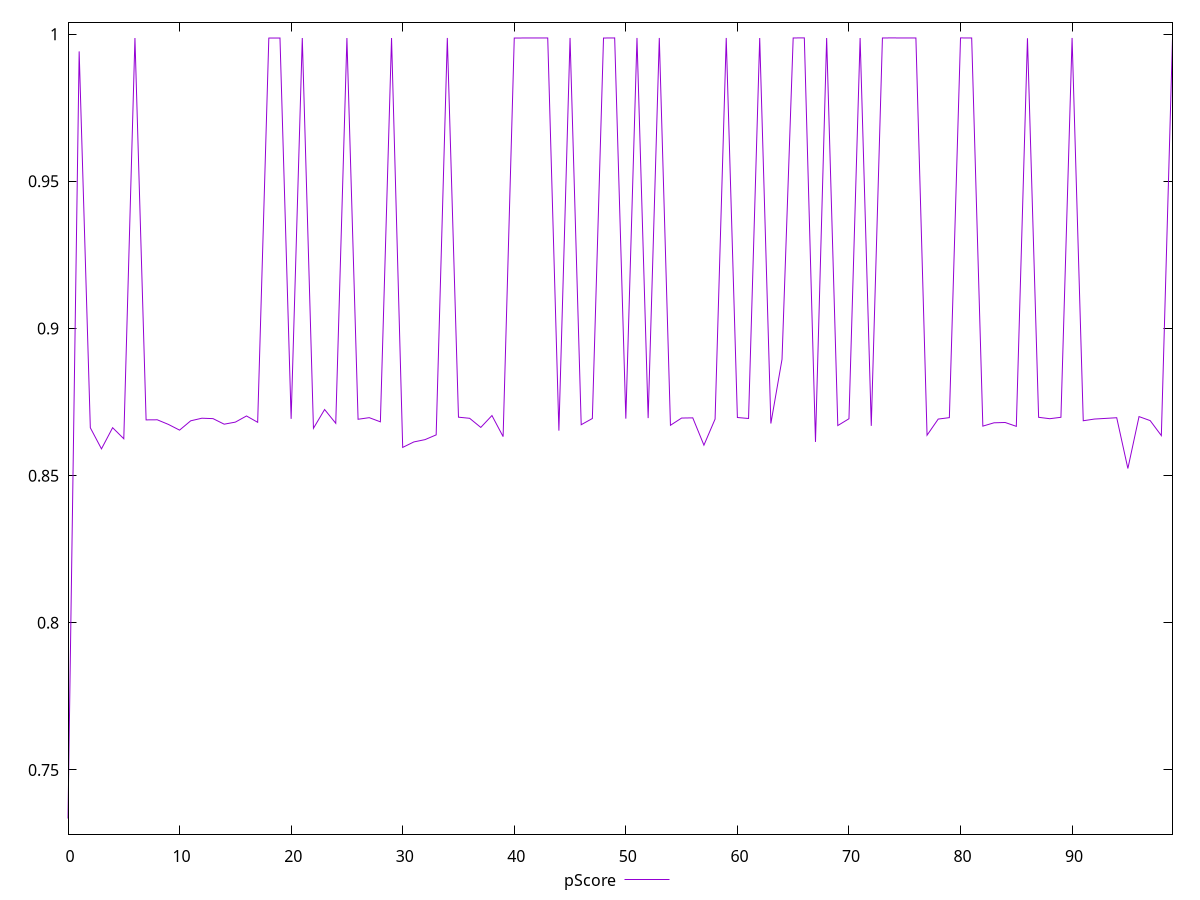reset

$pScore <<EOF
0 0.7335079408028448
1 0.9941693416653139
2 0.8662837347711374
3 0.8591141363035724
4 0.866302457033115
5 0.8625479006713381
6 0.9987175384387368
7 0.868956754734052
8 0.868990975058971
9 0.8674179367846313
10 0.8654756363397101
11 0.8686456141362304
12 0.8695248434120426
13 0.8693830387105252
14 0.8674973182520361
15 0.8681959427767247
16 0.8702896480899192
17 0.8681345302944433
18 0.9986925958454429
19 0.998715850670724
20 0.8693096670367563
21 0.998715893441851
22 0.8660999150585882
23 0.8724835705864145
24 0.8677927398277745
25 0.9987007094338236
26 0.8691688791969354
27 0.8697127219248041
28 0.8682983820087102
29 0.998719472898845
30 0.8596061498008448
31 0.8614648790407168
32 0.8622496875199974
33 0.8638614229219218
34 0.9987288454792937
35 0.869874187426895
36 0.8694964307651845
37 0.8663997482911122
38 0.8704347506831654
39 0.8632695300608184
40 0.9987024918934899
41 0.9987220671351207
42 0.9987322007776587
43 0.9987240652611986
44 0.8652916397951067
45 0.9987298059666176
46 0.8673134522512027
47 0.8694255653936865
48 0.9987062324083813
49 0.9987395773302589
50 0.8693755841518448
51 0.9987403528799672
52 0.8695497703207595
53 0.9987275939679694
54 0.8671269863034987
55 0.8695803861009459
56 0.8696472041277974
57 0.8603685632463213
58 0.8692289508005907
59 0.99873578419347
60 0.8697672646772698
61 0.8694328179973076
62 0.9987057998680766
63 0.867726823169259
64 0.8895342205878478
65 0.9987329595162799
66 0.9987467314968503
67 0.8614793535000949
68 0.9987146052633311
69 0.86703423763413
70 0.8693418061141618
71 0.9987096921457195
72 0.8669366785120045
73 0.9987356202259776
74 0.9987398836602985
75 0.9987291306295125
76 0.9987343171990342
77 0.8637482671689639
78 0.8692363378224024
79 0.869720286713882
80 0.9987385626576946
81 0.9987344206786385
82 0.8668374478560356
83 0.8679665508060661
84 0.8680722641731194
85 0.8667622433650827
86 0.9986514126257402
87 0.8698340439487031
88 0.8693577799384969
89 0.8698393290657278
90 0.9987262805846062
91 0.8686642033355285
92 0.8692409117818725
93 0.8694619448927716
94 0.8696906048140427
95 0.852439829508663
96 0.8700789437132957
97 0.8687093103009783
98 0.8636217340511676
99 0.9987421161614554
EOF

set key outside below
set xrange [0:99]
set yrange [0.7282031649889646:1.0040515073107303]
set trange [0.7282031649889646:1.0040515073107303]
set terminal svg size 640, 500 enhanced background rgb 'white'
set output "report_00017_2021-02-10T15-08-03.406Z/first-cpu-idle/samples/pages+cached+noadtech+nomedia+nocss/pScore/values.svg"

plot $pScore title "pScore" with line

reset

